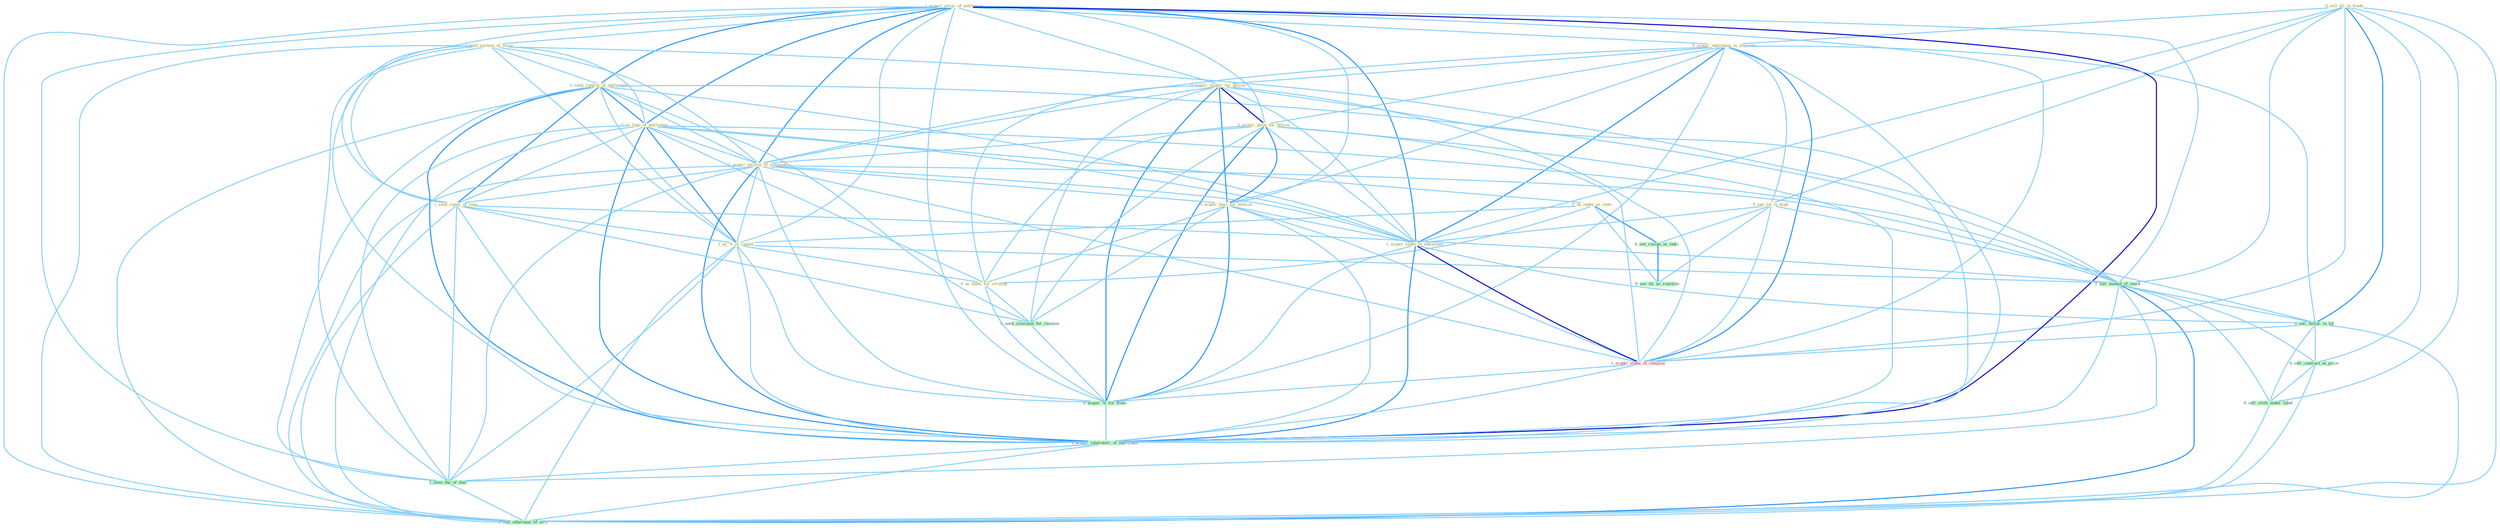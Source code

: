 Graph G{ 
    node
    [shape=polygon,style=filled,width=.5,height=.06,color="#BDFCC9",fixedsize=true,fontsize=4,
    fontcolor="#2f4f4f"];
    {node
    [color="#ffffe0", fontcolor="#8b7d6b"] "0_sell_all_in_trade " "1_acquir_secur_of_entitynam " "0_acquir_entitynam_in_yearnum " "1_hold_auction_of_secur " "0_seek_control_of_entitynam " "1_us_logo_of_entitynam " "0_acquir_maker_for_billion " "0_acquir_giant_for_billion " "1_acquir_million_of_common " "0_us_index_as_indic " "0_see_lot_in_kind " "0_acquir_busi_for_million " "1_seek_repay_of_loan " "1_us_%_of_capabl " "1_acquir_stake_in_entitynam " "0_us_them_for_strategi "}
{node [color="#fff0f5", fontcolor="#b22222"] "1_acquir_stake_in_compani "}
edge [color="#B0E2FF"];

	"0_sell_all_in_trade " -- "0_acquir_entitynam_in_yearnum " [w="1", color="#87cefa" ];
	"0_sell_all_in_trade " -- "0_see_lot_in_kind " [w="1", color="#87cefa" ];
	"0_sell_all_in_trade " -- "1_acquir_stake_in_entitynam " [w="1", color="#87cefa" ];
	"0_sell_all_in_trade " -- "1_sell_basket_of_stock " [w="1", color="#87cefa" ];
	"0_sell_all_in_trade " -- "0_sell_dollar_in_lot " [w="2", color="#1e90ff" , len=0.8];
	"0_sell_all_in_trade " -- "1_acquir_stake_in_compani " [w="1", color="#87cefa" ];
	"0_sell_all_in_trade " -- "0_sell_contract_at_price " [w="1", color="#87cefa" ];
	"0_sell_all_in_trade " -- "0_sell_cloth_under_label " [w="1", color="#87cefa" ];
	"0_sell_all_in_trade " -- "1_sell_othernum_of_offic " [w="1", color="#87cefa" ];
	"1_acquir_secur_of_entitynam " -- "0_acquir_entitynam_in_yearnum " [w="1", color="#87cefa" ];
	"1_acquir_secur_of_entitynam " -- "1_hold_auction_of_secur " [w="1", color="#87cefa" ];
	"1_acquir_secur_of_entitynam " -- "0_seek_control_of_entitynam " [w="2", color="#1e90ff" , len=0.8];
	"1_acquir_secur_of_entitynam " -- "1_us_logo_of_entitynam " [w="2", color="#1e90ff" , len=0.8];
	"1_acquir_secur_of_entitynam " -- "0_acquir_maker_for_billion " [w="1", color="#87cefa" ];
	"1_acquir_secur_of_entitynam " -- "0_acquir_giant_for_billion " [w="1", color="#87cefa" ];
	"1_acquir_secur_of_entitynam " -- "1_acquir_million_of_common " [w="2", color="#1e90ff" , len=0.8];
	"1_acquir_secur_of_entitynam " -- "0_acquir_busi_for_million " [w="1", color="#87cefa" ];
	"1_acquir_secur_of_entitynam " -- "1_seek_repay_of_loan " [w="1", color="#87cefa" ];
	"1_acquir_secur_of_entitynam " -- "1_us_%_of_capabl " [w="1", color="#87cefa" ];
	"1_acquir_secur_of_entitynam " -- "1_acquir_stake_in_entitynam " [w="2", color="#1e90ff" , len=0.8];
	"1_acquir_secur_of_entitynam " -- "1_sell_basket_of_stock " [w="1", color="#87cefa" ];
	"1_acquir_secur_of_entitynam " -- "1_acquir_stake_in_compani " [w="1", color="#87cefa" ];
	"1_acquir_secur_of_entitynam " -- "0_acquir_%_for_franc " [w="1", color="#87cefa" ];
	"1_acquir_secur_of_entitynam " -- "1_acquir_laboratori_of_entitynam " [w="3", color="#0000cd" , len=0.6];
	"1_acquir_secur_of_entitynam " -- "1_seen_the_of_that " [w="1", color="#87cefa" ];
	"1_acquir_secur_of_entitynam " -- "1_sell_othernum_of_offic " [w="1", color="#87cefa" ];
	"0_acquir_entitynam_in_yearnum " -- "0_acquir_maker_for_billion " [w="1", color="#87cefa" ];
	"0_acquir_entitynam_in_yearnum " -- "0_acquir_giant_for_billion " [w="1", color="#87cefa" ];
	"0_acquir_entitynam_in_yearnum " -- "1_acquir_million_of_common " [w="1", color="#87cefa" ];
	"0_acquir_entitynam_in_yearnum " -- "0_see_lot_in_kind " [w="1", color="#87cefa" ];
	"0_acquir_entitynam_in_yearnum " -- "0_acquir_busi_for_million " [w="1", color="#87cefa" ];
	"0_acquir_entitynam_in_yearnum " -- "1_acquir_stake_in_entitynam " [w="2", color="#1e90ff" , len=0.8];
	"0_acquir_entitynam_in_yearnum " -- "0_sell_dollar_in_lot " [w="1", color="#87cefa" ];
	"0_acquir_entitynam_in_yearnum " -- "1_acquir_stake_in_compani " [w="2", color="#1e90ff" , len=0.8];
	"0_acquir_entitynam_in_yearnum " -- "0_acquir_%_for_franc " [w="1", color="#87cefa" ];
	"0_acquir_entitynam_in_yearnum " -- "1_acquir_laboratori_of_entitynam " [w="1", color="#87cefa" ];
	"1_hold_auction_of_secur " -- "0_seek_control_of_entitynam " [w="1", color="#87cefa" ];
	"1_hold_auction_of_secur " -- "1_us_logo_of_entitynam " [w="1", color="#87cefa" ];
	"1_hold_auction_of_secur " -- "1_acquir_million_of_common " [w="1", color="#87cefa" ];
	"1_hold_auction_of_secur " -- "1_seek_repay_of_loan " [w="1", color="#87cefa" ];
	"1_hold_auction_of_secur " -- "1_us_%_of_capabl " [w="1", color="#87cefa" ];
	"1_hold_auction_of_secur " -- "1_sell_basket_of_stock " [w="1", color="#87cefa" ];
	"1_hold_auction_of_secur " -- "1_acquir_laboratori_of_entitynam " [w="1", color="#87cefa" ];
	"1_hold_auction_of_secur " -- "1_seen_the_of_that " [w="1", color="#87cefa" ];
	"1_hold_auction_of_secur " -- "1_sell_othernum_of_offic " [w="1", color="#87cefa" ];
	"0_seek_control_of_entitynam " -- "1_us_logo_of_entitynam " [w="2", color="#1e90ff" , len=0.8];
	"0_seek_control_of_entitynam " -- "1_acquir_million_of_common " [w="1", color="#87cefa" ];
	"0_seek_control_of_entitynam " -- "1_seek_repay_of_loan " [w="2", color="#1e90ff" , len=0.8];
	"0_seek_control_of_entitynam " -- "1_us_%_of_capabl " [w="1", color="#87cefa" ];
	"0_seek_control_of_entitynam " -- "1_acquir_stake_in_entitynam " [w="1", color="#87cefa" ];
	"0_seek_control_of_entitynam " -- "0_seek_classmat_for_reunion " [w="1", color="#87cefa" ];
	"0_seek_control_of_entitynam " -- "1_sell_basket_of_stock " [w="1", color="#87cefa" ];
	"0_seek_control_of_entitynam " -- "1_acquir_laboratori_of_entitynam " [w="2", color="#1e90ff" , len=0.8];
	"0_seek_control_of_entitynam " -- "1_seen_the_of_that " [w="1", color="#87cefa" ];
	"0_seek_control_of_entitynam " -- "1_sell_othernum_of_offic " [w="1", color="#87cefa" ];
	"1_us_logo_of_entitynam " -- "1_acquir_million_of_common " [w="1", color="#87cefa" ];
	"1_us_logo_of_entitynam " -- "0_us_index_as_indic " [w="1", color="#87cefa" ];
	"1_us_logo_of_entitynam " -- "1_seek_repay_of_loan " [w="1", color="#87cefa" ];
	"1_us_logo_of_entitynam " -- "1_us_%_of_capabl " [w="2", color="#1e90ff" , len=0.8];
	"1_us_logo_of_entitynam " -- "1_acquir_stake_in_entitynam " [w="1", color="#87cefa" ];
	"1_us_logo_of_entitynam " -- "0_us_them_for_strategi " [w="1", color="#87cefa" ];
	"1_us_logo_of_entitynam " -- "1_sell_basket_of_stock " [w="1", color="#87cefa" ];
	"1_us_logo_of_entitynam " -- "1_acquir_laboratori_of_entitynam " [w="2", color="#1e90ff" , len=0.8];
	"1_us_logo_of_entitynam " -- "1_seen_the_of_that " [w="1", color="#87cefa" ];
	"1_us_logo_of_entitynam " -- "1_sell_othernum_of_offic " [w="1", color="#87cefa" ];
	"0_acquir_maker_for_billion " -- "0_acquir_giant_for_billion " [w="3", color="#0000cd" , len=0.6];
	"0_acquir_maker_for_billion " -- "1_acquir_million_of_common " [w="1", color="#87cefa" ];
	"0_acquir_maker_for_billion " -- "0_acquir_busi_for_million " [w="2", color="#1e90ff" , len=0.8];
	"0_acquir_maker_for_billion " -- "1_acquir_stake_in_entitynam " [w="1", color="#87cefa" ];
	"0_acquir_maker_for_billion " -- "0_us_them_for_strategi " [w="1", color="#87cefa" ];
	"0_acquir_maker_for_billion " -- "0_seek_classmat_for_reunion " [w="1", color="#87cefa" ];
	"0_acquir_maker_for_billion " -- "1_acquir_stake_in_compani " [w="1", color="#87cefa" ];
	"0_acquir_maker_for_billion " -- "0_acquir_%_for_franc " [w="2", color="#1e90ff" , len=0.8];
	"0_acquir_maker_for_billion " -- "1_acquir_laboratori_of_entitynam " [w="1", color="#87cefa" ];
	"0_acquir_giant_for_billion " -- "1_acquir_million_of_common " [w="1", color="#87cefa" ];
	"0_acquir_giant_for_billion " -- "0_acquir_busi_for_million " [w="2", color="#1e90ff" , len=0.8];
	"0_acquir_giant_for_billion " -- "1_acquir_stake_in_entitynam " [w="1", color="#87cefa" ];
	"0_acquir_giant_for_billion " -- "0_us_them_for_strategi " [w="1", color="#87cefa" ];
	"0_acquir_giant_for_billion " -- "0_seek_classmat_for_reunion " [w="1", color="#87cefa" ];
	"0_acquir_giant_for_billion " -- "1_acquir_stake_in_compani " [w="1", color="#87cefa" ];
	"0_acquir_giant_for_billion " -- "0_acquir_%_for_franc " [w="2", color="#1e90ff" , len=0.8];
	"0_acquir_giant_for_billion " -- "1_acquir_laboratori_of_entitynam " [w="1", color="#87cefa" ];
	"1_acquir_million_of_common " -- "0_acquir_busi_for_million " [w="1", color="#87cefa" ];
	"1_acquir_million_of_common " -- "1_seek_repay_of_loan " [w="1", color="#87cefa" ];
	"1_acquir_million_of_common " -- "1_us_%_of_capabl " [w="1", color="#87cefa" ];
	"1_acquir_million_of_common " -- "1_acquir_stake_in_entitynam " [w="1", color="#87cefa" ];
	"1_acquir_million_of_common " -- "1_sell_basket_of_stock " [w="1", color="#87cefa" ];
	"1_acquir_million_of_common " -- "1_acquir_stake_in_compani " [w="1", color="#87cefa" ];
	"1_acquir_million_of_common " -- "0_acquir_%_for_franc " [w="1", color="#87cefa" ];
	"1_acquir_million_of_common " -- "1_acquir_laboratori_of_entitynam " [w="2", color="#1e90ff" , len=0.8];
	"1_acquir_million_of_common " -- "1_seen_the_of_that " [w="1", color="#87cefa" ];
	"1_acquir_million_of_common " -- "1_sell_othernum_of_offic " [w="1", color="#87cefa" ];
	"0_us_index_as_indic " -- "1_us_%_of_capabl " [w="1", color="#87cefa" ];
	"0_us_index_as_indic " -- "0_us_them_for_strategi " [w="1", color="#87cefa" ];
	"0_us_index_as_indic " -- "0_see_resign_as_indic " [w="2", color="#1e90ff" , len=0.8];
	"0_us_index_as_indic " -- "0_see_thi_as_reaction " [w="1", color="#87cefa" ];
	"0_see_lot_in_kind " -- "1_acquir_stake_in_entitynam " [w="1", color="#87cefa" ];
	"0_see_lot_in_kind " -- "0_sell_dollar_in_lot " [w="1", color="#87cefa" ];
	"0_see_lot_in_kind " -- "0_see_resign_as_indic " [w="1", color="#87cefa" ];
	"0_see_lot_in_kind " -- "1_acquir_stake_in_compani " [w="1", color="#87cefa" ];
	"0_see_lot_in_kind " -- "0_see_thi_as_reaction " [w="1", color="#87cefa" ];
	"0_acquir_busi_for_million " -- "1_acquir_stake_in_entitynam " [w="1", color="#87cefa" ];
	"0_acquir_busi_for_million " -- "0_us_them_for_strategi " [w="1", color="#87cefa" ];
	"0_acquir_busi_for_million " -- "0_seek_classmat_for_reunion " [w="1", color="#87cefa" ];
	"0_acquir_busi_for_million " -- "1_acquir_stake_in_compani " [w="1", color="#87cefa" ];
	"0_acquir_busi_for_million " -- "0_acquir_%_for_franc " [w="2", color="#1e90ff" , len=0.8];
	"0_acquir_busi_for_million " -- "1_acquir_laboratori_of_entitynam " [w="1", color="#87cefa" ];
	"1_seek_repay_of_loan " -- "1_us_%_of_capabl " [w="1", color="#87cefa" ];
	"1_seek_repay_of_loan " -- "0_seek_classmat_for_reunion " [w="1", color="#87cefa" ];
	"1_seek_repay_of_loan " -- "1_sell_basket_of_stock " [w="1", color="#87cefa" ];
	"1_seek_repay_of_loan " -- "1_acquir_laboratori_of_entitynam " [w="1", color="#87cefa" ];
	"1_seek_repay_of_loan " -- "1_seen_the_of_that " [w="1", color="#87cefa" ];
	"1_seek_repay_of_loan " -- "1_sell_othernum_of_offic " [w="1", color="#87cefa" ];
	"1_us_%_of_capabl " -- "0_us_them_for_strategi " [w="1", color="#87cefa" ];
	"1_us_%_of_capabl " -- "1_sell_basket_of_stock " [w="1", color="#87cefa" ];
	"1_us_%_of_capabl " -- "0_acquir_%_for_franc " [w="1", color="#87cefa" ];
	"1_us_%_of_capabl " -- "1_acquir_laboratori_of_entitynam " [w="1", color="#87cefa" ];
	"1_us_%_of_capabl " -- "1_seen_the_of_that " [w="1", color="#87cefa" ];
	"1_us_%_of_capabl " -- "1_sell_othernum_of_offic " [w="1", color="#87cefa" ];
	"1_acquir_stake_in_entitynam " -- "0_sell_dollar_in_lot " [w="1", color="#87cefa" ];
	"1_acquir_stake_in_entitynam " -- "1_acquir_stake_in_compani " [w="3", color="#0000cd" , len=0.6];
	"1_acquir_stake_in_entitynam " -- "0_acquir_%_for_franc " [w="1", color="#87cefa" ];
	"1_acquir_stake_in_entitynam " -- "1_acquir_laboratori_of_entitynam " [w="2", color="#1e90ff" , len=0.8];
	"0_us_them_for_strategi " -- "0_seek_classmat_for_reunion " [w="1", color="#87cefa" ];
	"0_us_them_for_strategi " -- "0_acquir_%_for_franc " [w="1", color="#87cefa" ];
	"0_seek_classmat_for_reunion " -- "0_acquir_%_for_franc " [w="1", color="#87cefa" ];
	"1_sell_basket_of_stock " -- "0_sell_dollar_in_lot " [w="1", color="#87cefa" ];
	"1_sell_basket_of_stock " -- "0_sell_contract_at_price " [w="1", color="#87cefa" ];
	"1_sell_basket_of_stock " -- "1_acquir_laboratori_of_entitynam " [w="1", color="#87cefa" ];
	"1_sell_basket_of_stock " -- "0_sell_cloth_under_label " [w="1", color="#87cefa" ];
	"1_sell_basket_of_stock " -- "1_seen_the_of_that " [w="1", color="#87cefa" ];
	"1_sell_basket_of_stock " -- "1_sell_othernum_of_offic " [w="2", color="#1e90ff" , len=0.8];
	"0_sell_dollar_in_lot " -- "1_acquir_stake_in_compani " [w="1", color="#87cefa" ];
	"0_sell_dollar_in_lot " -- "0_sell_contract_at_price " [w="1", color="#87cefa" ];
	"0_sell_dollar_in_lot " -- "0_sell_cloth_under_label " [w="1", color="#87cefa" ];
	"0_sell_dollar_in_lot " -- "1_sell_othernum_of_offic " [w="1", color="#87cefa" ];
	"0_see_resign_as_indic " -- "0_see_thi_as_reaction " [w="2", color="#1e90ff" , len=0.8];
	"1_acquir_stake_in_compani " -- "0_acquir_%_for_franc " [w="1", color="#87cefa" ];
	"1_acquir_stake_in_compani " -- "1_acquir_laboratori_of_entitynam " [w="1", color="#87cefa" ];
	"0_acquir_%_for_franc " -- "1_acquir_laboratori_of_entitynam " [w="1", color="#87cefa" ];
	"0_sell_contract_at_price " -- "0_sell_cloth_under_label " [w="1", color="#87cefa" ];
	"0_sell_contract_at_price " -- "1_sell_othernum_of_offic " [w="1", color="#87cefa" ];
	"1_acquir_laboratori_of_entitynam " -- "1_seen_the_of_that " [w="1", color="#87cefa" ];
	"1_acquir_laboratori_of_entitynam " -- "1_sell_othernum_of_offic " [w="1", color="#87cefa" ];
	"0_sell_cloth_under_label " -- "1_sell_othernum_of_offic " [w="1", color="#87cefa" ];
	"1_seen_the_of_that " -- "1_sell_othernum_of_offic " [w="1", color="#87cefa" ];
}